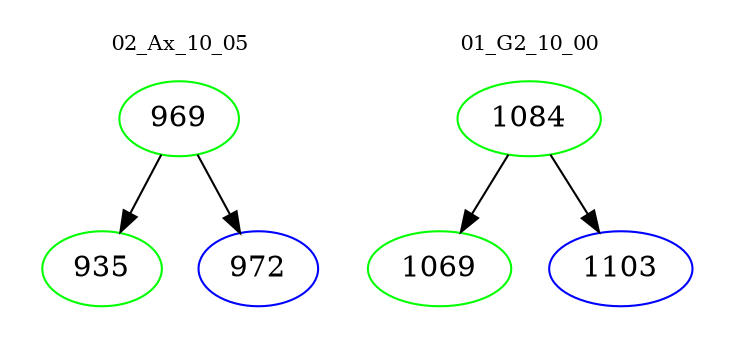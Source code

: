 digraph{
subgraph cluster_0 {
color = white
label = "02_Ax_10_05";
fontsize=10;
T0_969 [label="969", color="green"]
T0_969 -> T0_935 [color="black"]
T0_935 [label="935", color="green"]
T0_969 -> T0_972 [color="black"]
T0_972 [label="972", color="blue"]
}
subgraph cluster_1 {
color = white
label = "01_G2_10_00";
fontsize=10;
T1_1084 [label="1084", color="green"]
T1_1084 -> T1_1069 [color="black"]
T1_1069 [label="1069", color="green"]
T1_1084 -> T1_1103 [color="black"]
T1_1103 [label="1103", color="blue"]
}
}
